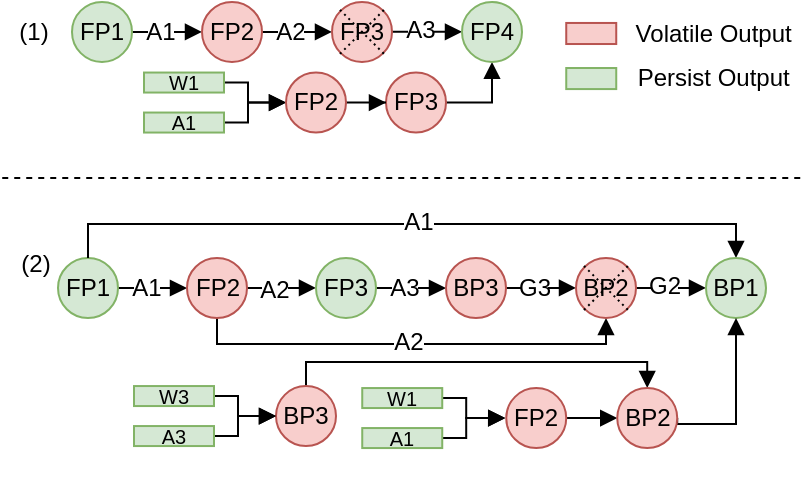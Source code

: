 <mxfile version="24.6.4" type="github">
  <diagram name="第 1 页" id="exxtyzK5mEHW63nPCY5l">
    <mxGraphModel dx="477" dy="275" grid="1" gridSize="10" guides="1" tooltips="1" connect="1" arrows="1" fold="1" page="1" pageScale="1" pageWidth="827" pageHeight="1169" math="0" shadow="0">
      <root>
        <mxCell id="0" />
        <mxCell id="1" parent="0" />
        <mxCell id="8KLUfpKSG-2EB14KAqdA-8" style="edgeStyle=orthogonalEdgeStyle;rounded=0;orthogonalLoop=1;jettySize=auto;html=1;entryX=0.5;entryY=1;entryDx=0;entryDy=0;endArrow=block;endFill=1;" parent="1" source="8KLUfpKSG-2EB14KAqdA-9" target="8KLUfpKSG-2EB14KAqdA-133" edge="1">
          <mxGeometry relative="1" as="geometry">
            <mxPoint x="399" y="222" as="targetPoint" />
          </mxGeometry>
        </mxCell>
        <mxCell id="8KLUfpKSG-2EB14KAqdA-9" value="FP3" style="ellipse;whiteSpace=wrap;html=1;aspect=fixed;fillColor=#f8cecc;strokeColor=#b85450;" parent="1" vertex="1">
          <mxGeometry x="400" y="227.27" width="30" height="30" as="geometry" />
        </mxCell>
        <mxCell id="8KLUfpKSG-2EB14KAqdA-15" style="edgeStyle=orthogonalEdgeStyle;rounded=0;orthogonalLoop=1;jettySize=auto;html=1;entryX=0;entryY=0.5;entryDx=0;entryDy=0;endArrow=block;endFill=1;" parent="1" source="8KLUfpKSG-2EB14KAqdA-16" edge="1">
          <mxGeometry relative="1" as="geometry">
            <Array as="points">
              <mxPoint x="331" y="232.27" />
              <mxPoint x="331" y="242.27" />
            </Array>
            <mxPoint x="350" y="242.27" as="targetPoint" />
          </mxGeometry>
        </mxCell>
        <mxCell id="8KLUfpKSG-2EB14KAqdA-16" value="&lt;p style=&quot;line-height: 100%;&quot;&gt;&lt;font style=&quot;font-size: 10px;&quot;&gt;W1&lt;/font&gt;&lt;/p&gt;" style="rounded=0;whiteSpace=wrap;html=1;align=center;fillColor=#d5e8d4;strokeColor=#82b366;" parent="1" vertex="1">
          <mxGeometry x="279" y="227.27" width="40" height="10" as="geometry" />
        </mxCell>
        <mxCell id="8KLUfpKSG-2EB14KAqdA-17" style="edgeStyle=orthogonalEdgeStyle;rounded=0;orthogonalLoop=1;jettySize=auto;html=1;entryX=0;entryY=0.5;entryDx=0;entryDy=0;endArrow=block;endFill=1;" parent="1" source="8KLUfpKSG-2EB14KAqdA-18" edge="1">
          <mxGeometry relative="1" as="geometry">
            <Array as="points">
              <mxPoint x="331" y="252.27" />
              <mxPoint x="331" y="242.27" />
            </Array>
            <mxPoint x="350" y="242.27" as="targetPoint" />
          </mxGeometry>
        </mxCell>
        <mxCell id="8KLUfpKSG-2EB14KAqdA-18" value="&lt;p style=&quot;line-height: 100%;&quot;&gt;&lt;font style=&quot;font-size: 10px;&quot;&gt;A1&lt;/font&gt;&lt;/p&gt;" style="rounded=0;whiteSpace=wrap;html=1;fillColor=#d5e8d4;strokeColor=#82b366;" parent="1" vertex="1">
          <mxGeometry x="279" y="247.27" width="40" height="10" as="geometry" />
        </mxCell>
        <mxCell id="8KLUfpKSG-2EB14KAqdA-19" style="edgeStyle=orthogonalEdgeStyle;rounded=0;orthogonalLoop=1;jettySize=auto;html=1;entryX=0;entryY=0.5;entryDx=0;entryDy=0;endArrow=block;endFill=1;" parent="1" source="8KLUfpKSG-2EB14KAqdA-20" target="8KLUfpKSG-2EB14KAqdA-22" edge="1">
          <mxGeometry relative="1" as="geometry" />
        </mxCell>
        <mxCell id="8KLUfpKSG-2EB14KAqdA-20" value="FP1" style="ellipse;whiteSpace=wrap;html=1;aspect=fixed;fillColor=#d5e8d4;strokeColor=#82b366;" parent="1" vertex="1">
          <mxGeometry x="236" y="320" width="30" height="30" as="geometry" />
        </mxCell>
        <mxCell id="8KLUfpKSG-2EB14KAqdA-21" style="edgeStyle=orthogonalEdgeStyle;rounded=0;orthogonalLoop=1;jettySize=auto;html=1;entryX=0;entryY=0.5;entryDx=0;entryDy=0;endArrow=block;endFill=1;" parent="1" source="8KLUfpKSG-2EB14KAqdA-22" target="8KLUfpKSG-2EB14KAqdA-24" edge="1">
          <mxGeometry relative="1" as="geometry" />
        </mxCell>
        <mxCell id="8KLUfpKSG-2EB14KAqdA-67" style="edgeStyle=orthogonalEdgeStyle;rounded=0;orthogonalLoop=1;jettySize=auto;html=1;entryX=0.5;entryY=1;entryDx=0;entryDy=0;exitX=0.5;exitY=1;exitDx=0;exitDy=0;endSize=6;endArrow=block;endFill=1;" parent="1" source="8KLUfpKSG-2EB14KAqdA-22" target="8KLUfpKSG-2EB14KAqdA-62" edge="1">
          <mxGeometry relative="1" as="geometry">
            <mxPoint x="305" y="350" as="sourcePoint" />
            <mxPoint x="454" y="350" as="targetPoint" />
            <Array as="points">
              <mxPoint x="316" y="363" />
              <mxPoint x="510" y="363" />
            </Array>
          </mxGeometry>
        </mxCell>
        <mxCell id="8KLUfpKSG-2EB14KAqdA-22" value="FP2" style="ellipse;whiteSpace=wrap;html=1;aspect=fixed;fillColor=#f8cecc;strokeColor=#b85450;" parent="1" vertex="1">
          <mxGeometry x="300.5" y="320" width="30" height="30" as="geometry" />
        </mxCell>
        <mxCell id="8KLUfpKSG-2EB14KAqdA-23" style="edgeStyle=orthogonalEdgeStyle;rounded=0;orthogonalLoop=1;jettySize=auto;html=1;entryX=0;entryY=0.5;entryDx=0;entryDy=0;endArrow=block;endFill=1;" parent="1" source="8KLUfpKSG-2EB14KAqdA-24" target="8KLUfpKSG-2EB14KAqdA-25" edge="1">
          <mxGeometry relative="1" as="geometry">
            <Array as="points">
              <mxPoint x="380" y="335" />
              <mxPoint x="380" y="335" />
            </Array>
          </mxGeometry>
        </mxCell>
        <mxCell id="8KLUfpKSG-2EB14KAqdA-70" style="edgeStyle=orthogonalEdgeStyle;rounded=0;orthogonalLoop=1;jettySize=auto;html=1;entryX=0.5;entryY=0;entryDx=0;entryDy=0;exitX=0.5;exitY=0;exitDx=0;exitDy=0;endArrow=block;endFill=1;" parent="1" source="8KLUfpKSG-2EB14KAqdA-20" target="8KLUfpKSG-2EB14KAqdA-69" edge="1">
          <mxGeometry relative="1" as="geometry">
            <Array as="points">
              <mxPoint x="251" y="303" />
              <mxPoint x="575" y="303" />
            </Array>
          </mxGeometry>
        </mxCell>
        <mxCell id="8KLUfpKSG-2EB14KAqdA-24" value="FP3" style="ellipse;whiteSpace=wrap;html=1;aspect=fixed;fillColor=#d5e8d4;strokeColor=#82b366;" parent="1" vertex="1">
          <mxGeometry x="365" y="319.97" width="30" height="30" as="geometry" />
        </mxCell>
        <mxCell id="8KLUfpKSG-2EB14KAqdA-63" style="edgeStyle=orthogonalEdgeStyle;rounded=0;orthogonalLoop=1;jettySize=auto;html=1;entryX=0;entryY=0.5;entryDx=0;entryDy=0;endArrow=block;endFill=1;" parent="1" source="8KLUfpKSG-2EB14KAqdA-25" target="8KLUfpKSG-2EB14KAqdA-62" edge="1">
          <mxGeometry relative="1" as="geometry">
            <Array as="points">
              <mxPoint x="438" y="335" />
            </Array>
          </mxGeometry>
        </mxCell>
        <mxCell id="8KLUfpKSG-2EB14KAqdA-25" value="BP3" style="ellipse;whiteSpace=wrap;html=1;aspect=fixed;fillColor=#f8cecc;strokeColor=#b85450;" parent="1" vertex="1">
          <mxGeometry x="430" y="320" width="30" height="30" as="geometry" />
        </mxCell>
        <mxCell id="8KLUfpKSG-2EB14KAqdA-91" style="edgeStyle=orthogonalEdgeStyle;rounded=0;orthogonalLoop=1;jettySize=auto;html=1;entryX=0.5;entryY=0;entryDx=0;entryDy=0;endArrow=block;endFill=1;exitX=0.5;exitY=0;exitDx=0;exitDy=0;" parent="1" source="8KLUfpKSG-2EB14KAqdA-27" target="8KLUfpKSG-2EB14KAqdA-84" edge="1">
          <mxGeometry relative="1" as="geometry">
            <mxPoint x="360" y="383.03" as="sourcePoint" />
            <mxPoint x="530.62" y="382.03" as="targetPoint" />
            <Array as="points">
              <mxPoint x="360" y="372.03" />
              <mxPoint x="531" y="372.03" />
            </Array>
          </mxGeometry>
        </mxCell>
        <mxCell id="8KLUfpKSG-2EB14KAqdA-27" value="BP3" style="ellipse;whiteSpace=wrap;html=1;aspect=fixed;fillColor=#f8cecc;strokeColor=#b85450;" parent="1" vertex="1">
          <mxGeometry x="345" y="384.03" width="30" height="30" as="geometry" />
        </mxCell>
        <mxCell id="8KLUfpKSG-2EB14KAqdA-33" style="edgeStyle=orthogonalEdgeStyle;rounded=0;orthogonalLoop=1;jettySize=auto;html=1;entryX=0;entryY=0.5;entryDx=0;entryDy=0;endArrow=block;endFill=1;" parent="1" source="8KLUfpKSG-2EB14KAqdA-34" target="8KLUfpKSG-2EB14KAqdA-27" edge="1">
          <mxGeometry relative="1" as="geometry">
            <Array as="points">
              <mxPoint x="326" y="389.03" />
              <mxPoint x="326" y="399.03" />
            </Array>
          </mxGeometry>
        </mxCell>
        <mxCell id="8KLUfpKSG-2EB14KAqdA-34" value="&lt;p style=&quot;line-height: 100%;&quot;&gt;&lt;font style=&quot;font-size: 10px;&quot;&gt;W3&lt;/font&gt;&lt;/p&gt;" style="rounded=0;whiteSpace=wrap;html=1;fillColor=#d5e8d4;strokeColor=#82b366;" parent="1" vertex="1">
          <mxGeometry x="274" y="384.03" width="40" height="10" as="geometry" />
        </mxCell>
        <mxCell id="8KLUfpKSG-2EB14KAqdA-35" style="edgeStyle=orthogonalEdgeStyle;rounded=0;orthogonalLoop=1;jettySize=auto;html=1;entryX=0;entryY=0.5;entryDx=0;entryDy=0;endArrow=block;endFill=1;" parent="1" source="8KLUfpKSG-2EB14KAqdA-36" target="8KLUfpKSG-2EB14KAqdA-27" edge="1">
          <mxGeometry relative="1" as="geometry">
            <Array as="points">
              <mxPoint x="326" y="409.03" />
              <mxPoint x="326" y="399.03" />
            </Array>
          </mxGeometry>
        </mxCell>
        <mxCell id="8KLUfpKSG-2EB14KAqdA-36" value="&lt;p style=&quot;line-height: 100%;&quot;&gt;&lt;font style=&quot;font-size: 10px;&quot;&gt;A3&lt;/font&gt;&lt;/p&gt;" style="rounded=0;whiteSpace=wrap;html=1;fillColor=#d5e8d4;strokeColor=#82b366;" parent="1" vertex="1">
          <mxGeometry x="274" y="404.03" width="40" height="10" as="geometry" />
        </mxCell>
        <mxCell id="8KLUfpKSG-2EB14KAqdA-37" value="(1)" style="text;html=1;align=center;verticalAlign=middle;whiteSpace=wrap;rounded=0;" parent="1" vertex="1">
          <mxGeometry x="214" y="191.97" width="20" height="30" as="geometry" />
        </mxCell>
        <mxCell id="8KLUfpKSG-2EB14KAqdA-38" value="(2)" style="text;html=1;align=center;verticalAlign=middle;whiteSpace=wrap;rounded=0;" parent="1" vertex="1">
          <mxGeometry x="210" y="307.97" width="30" height="30" as="geometry" />
        </mxCell>
        <mxCell id="8KLUfpKSG-2EB14KAqdA-59" style="edgeStyle=orthogonalEdgeStyle;rounded=0;orthogonalLoop=1;jettySize=auto;html=1;endArrow=block;endFill=1;" parent="1" source="8KLUfpKSG-2EB14KAqdA-58" target="8KLUfpKSG-2EB14KAqdA-9" edge="1">
          <mxGeometry relative="1" as="geometry" />
        </mxCell>
        <mxCell id="8KLUfpKSG-2EB14KAqdA-58" value="FP2" style="ellipse;whiteSpace=wrap;html=1;aspect=fixed;fillColor=#f8cecc;strokeColor=#b85450;" parent="1" vertex="1">
          <mxGeometry x="350" y="227.27" width="30" height="30" as="geometry" />
        </mxCell>
        <mxCell id="8KLUfpKSG-2EB14KAqdA-68" style="edgeStyle=orthogonalEdgeStyle;rounded=0;orthogonalLoop=1;jettySize=auto;html=1;endArrow=block;endFill=1;entryX=0;entryY=0.5;entryDx=0;entryDy=0;" parent="1" source="8KLUfpKSG-2EB14KAqdA-62" target="8KLUfpKSG-2EB14KAqdA-69" edge="1">
          <mxGeometry relative="1" as="geometry">
            <mxPoint x="490" y="335" as="targetPoint" />
          </mxGeometry>
        </mxCell>
        <mxCell id="8KLUfpKSG-2EB14KAqdA-62" value="BP2" style="ellipse;whiteSpace=wrap;html=1;aspect=fixed;fillColor=#f8cecc;strokeColor=#b85450;" parent="1" vertex="1">
          <mxGeometry x="495" y="319.97" width="30" height="30" as="geometry" />
        </mxCell>
        <mxCell id="8KLUfpKSG-2EB14KAqdA-65" style="rounded=0;orthogonalLoop=1;jettySize=auto;html=1;exitX=0;exitY=0;exitDx=0;exitDy=0;entryX=0.86;entryY=0.868;entryDx=0;entryDy=0;strokeWidth=1;dashed=1;endArrow=none;endFill=0;dashPattern=1 2;entryPerimeter=0;" parent="1" edge="1">
          <mxGeometry relative="1" as="geometry">
            <mxPoint x="499" y="323.97" as="sourcePoint" />
            <mxPoint x="521" y="345.97" as="targetPoint" />
          </mxGeometry>
        </mxCell>
        <mxCell id="8KLUfpKSG-2EB14KAqdA-66" style="rounded=0;orthogonalLoop=1;jettySize=auto;html=1;exitX=0;exitY=1;exitDx=0;exitDy=0;entryX=0.859;entryY=0.132;entryDx=0;entryDy=0;dashed=1;endArrow=none;endFill=0;dashPattern=1 2;entryPerimeter=0;" parent="1" edge="1">
          <mxGeometry relative="1" as="geometry">
            <mxPoint x="499" y="345.97" as="sourcePoint" />
            <mxPoint x="521" y="323.97" as="targetPoint" />
          </mxGeometry>
        </mxCell>
        <mxCell id="8KLUfpKSG-2EB14KAqdA-69" value="BP1" style="ellipse;whiteSpace=wrap;html=1;aspect=fixed;fillColor=#d5e8d4;strokeColor=#82b366;" parent="1" vertex="1">
          <mxGeometry x="560" y="319.97" width="30" height="30" as="geometry" />
        </mxCell>
        <mxCell id="8KLUfpKSG-2EB14KAqdA-72" value="A2" style="text;html=1;align=center;verticalAlign=middle;whiteSpace=wrap;rounded=0;fillColor=default;" parent="1" vertex="1">
          <mxGeometry x="404" y="357" width="15" height="9.97" as="geometry" />
        </mxCell>
        <mxCell id="8KLUfpKSG-2EB14KAqdA-75" value="A1" style="text;html=1;align=center;verticalAlign=middle;whiteSpace=wrap;rounded=0;fillColor=default;" parent="1" vertex="1">
          <mxGeometry x="409" y="292" width="15" height="20" as="geometry" />
        </mxCell>
        <mxCell id="8KLUfpKSG-2EB14KAqdA-76" value="G2" style="text;html=1;align=center;verticalAlign=middle;whiteSpace=wrap;rounded=0;fillColor=default;" parent="1" vertex="1">
          <mxGeometry x="533" y="323.97" width="13" height="20" as="geometry" />
        </mxCell>
        <mxCell id="8KLUfpKSG-2EB14KAqdA-79" style="edgeStyle=orthogonalEdgeStyle;rounded=0;orthogonalLoop=1;jettySize=auto;html=1;entryX=0;entryY=0.5;entryDx=0;entryDy=0;endArrow=block;endFill=1;" parent="1" source="8KLUfpKSG-2EB14KAqdA-80" edge="1">
          <mxGeometry relative="1" as="geometry">
            <Array as="points">
              <mxPoint x="440.12" y="390.03" />
              <mxPoint x="440.12" y="400.03" />
            </Array>
            <mxPoint x="459.61" y="400.03" as="targetPoint" />
          </mxGeometry>
        </mxCell>
        <mxCell id="8KLUfpKSG-2EB14KAqdA-80" value="&lt;p style=&quot;line-height: 100%;&quot;&gt;&lt;font style=&quot;font-size: 10px;&quot;&gt;W1&lt;/font&gt;&lt;/p&gt;" style="rounded=0;whiteSpace=wrap;html=1;fillColor=#d5e8d4;strokeColor=#82b366;" parent="1" vertex="1">
          <mxGeometry x="388.12" y="385.03" width="40" height="10" as="geometry" />
        </mxCell>
        <mxCell id="8KLUfpKSG-2EB14KAqdA-81" style="edgeStyle=orthogonalEdgeStyle;rounded=0;orthogonalLoop=1;jettySize=auto;html=1;entryX=0;entryY=0.5;entryDx=0;entryDy=0;endArrow=block;endFill=1;" parent="1" source="8KLUfpKSG-2EB14KAqdA-82" edge="1">
          <mxGeometry relative="1" as="geometry">
            <Array as="points">
              <mxPoint x="440.12" y="410.03" />
              <mxPoint x="440.12" y="400.03" />
            </Array>
            <mxPoint x="459.61" y="400.03" as="targetPoint" />
          </mxGeometry>
        </mxCell>
        <mxCell id="8KLUfpKSG-2EB14KAqdA-82" value="&lt;p style=&quot;line-height: 100%;&quot;&gt;&lt;font style=&quot;font-size: 10px;&quot;&gt;A1&lt;/font&gt;&lt;/p&gt;" style="rounded=0;whiteSpace=wrap;html=1;fillColor=#d5e8d4;strokeColor=#82b366;" parent="1" vertex="1">
          <mxGeometry x="388.12" y="405.03" width="40" height="10" as="geometry" />
        </mxCell>
        <mxCell id="8KLUfpKSG-2EB14KAqdA-85" style="rounded=0;orthogonalLoop=1;jettySize=auto;html=1;entryX=0;entryY=0.5;entryDx=0;entryDy=0;exitX=1;exitY=0.5;exitDx=0;exitDy=0;endArrow=block;endFill=1;" parent="1" source="8KLUfpKSG-2EB14KAqdA-83" target="8KLUfpKSG-2EB14KAqdA-84" edge="1">
          <mxGeometry relative="1" as="geometry">
            <mxPoint x="514.87" y="381.03" as="targetPoint" />
          </mxGeometry>
        </mxCell>
        <mxCell id="8KLUfpKSG-2EB14KAqdA-83" value="FP2" style="ellipse;whiteSpace=wrap;html=1;aspect=fixed;fillColor=#f8cecc;strokeColor=#b85450;" parent="1" vertex="1">
          <mxGeometry x="460.12" y="385.03" width="30" height="30" as="geometry" />
        </mxCell>
        <mxCell id="8KLUfpKSG-2EB14KAqdA-86" style="edgeStyle=orthogonalEdgeStyle;rounded=0;orthogonalLoop=1;jettySize=auto;html=1;entryX=0.5;entryY=1;entryDx=0;entryDy=0;endArrow=block;endFill=1;exitX=1;exitY=0.5;exitDx=0;exitDy=0;" parent="1" source="8KLUfpKSG-2EB14KAqdA-84" target="8KLUfpKSG-2EB14KAqdA-69" edge="1">
          <mxGeometry relative="1" as="geometry">
            <Array as="points">
              <mxPoint x="575" y="403" />
            </Array>
          </mxGeometry>
        </mxCell>
        <mxCell id="8KLUfpKSG-2EB14KAqdA-84" value="BP2" style="ellipse;whiteSpace=wrap;html=1;aspect=fixed;fillColor=#f8cecc;strokeColor=#b85450;" parent="1" vertex="1">
          <mxGeometry x="515.62" y="385.03" width="30" height="30" as="geometry" />
        </mxCell>
        <mxCell id="8KLUfpKSG-2EB14KAqdA-116" value="" style="rounded=0;whiteSpace=wrap;html=1;fillColor=#f8cecc;strokeColor=#b85450;" parent="1" vertex="1">
          <mxGeometry x="490.12" y="202.48" width="25" height="10.53" as="geometry" />
        </mxCell>
        <mxCell id="8KLUfpKSG-2EB14KAqdA-117" value="" style="rounded=0;whiteSpace=wrap;html=1;fillColor=#d5e8d4;strokeColor=#82b366;" parent="1" vertex="1">
          <mxGeometry x="490.12" y="225.01" width="25" height="10.53" as="geometry" />
        </mxCell>
        <mxCell id="8KLUfpKSG-2EB14KAqdA-118" value="Volatile Output&amp;nbsp;" style="text;html=1;align=center;verticalAlign=middle;whiteSpace=wrap;rounded=0;" parent="1" vertex="1">
          <mxGeometry x="522.12" y="200.75" width="87" height="14" as="geometry" />
        </mxCell>
        <mxCell id="8KLUfpKSG-2EB14KAqdA-119" value="Persist Output&amp;nbsp;" style="text;html=1;align=center;verticalAlign=middle;whiteSpace=wrap;rounded=0;" parent="1" vertex="1">
          <mxGeometry x="522.12" y="223.27" width="87" height="14" as="geometry" />
        </mxCell>
        <mxCell id="8KLUfpKSG-2EB14KAqdA-120" value="G3" style="text;html=1;align=center;verticalAlign=middle;whiteSpace=wrap;rounded=0;fillColor=default;" parent="1" vertex="1">
          <mxGeometry x="468" y="324.97" width="13" height="20" as="geometry" />
        </mxCell>
        <mxCell id="8KLUfpKSG-2EB14KAqdA-122" value="A3" style="text;html=1;align=center;verticalAlign=middle;whiteSpace=wrap;rounded=0;fillColor=default;" parent="1" vertex="1">
          <mxGeometry x="403" y="325" width="13" height="20" as="geometry" />
        </mxCell>
        <mxCell id="8KLUfpKSG-2EB14KAqdA-123" value="A2" style="text;html=1;align=center;verticalAlign=middle;whiteSpace=wrap;rounded=0;fillColor=default;" parent="1" vertex="1">
          <mxGeometry x="338" y="325.97" width="13" height="20" as="geometry" />
        </mxCell>
        <mxCell id="8KLUfpKSG-2EB14KAqdA-124" value="A1" style="text;html=1;align=center;verticalAlign=middle;whiteSpace=wrap;rounded=0;fillColor=default;" parent="1" vertex="1">
          <mxGeometry x="274" y="325" width="13" height="20" as="geometry" />
        </mxCell>
        <mxCell id="8KLUfpKSG-2EB14KAqdA-125" style="edgeStyle=orthogonalEdgeStyle;rounded=0;orthogonalLoop=1;jettySize=auto;html=1;entryX=0;entryY=0.5;entryDx=0;entryDy=0;endArrow=block;endFill=1;" parent="1" source="8KLUfpKSG-2EB14KAqdA-126" target="8KLUfpKSG-2EB14KAqdA-128" edge="1">
          <mxGeometry relative="1" as="geometry">
            <Array as="points">
              <mxPoint x="258" y="206.97" />
              <mxPoint x="258" y="206.97" />
            </Array>
          </mxGeometry>
        </mxCell>
        <mxCell id="8KLUfpKSG-2EB14KAqdA-126" value="FP1" style="ellipse;whiteSpace=wrap;html=1;aspect=fixed;fillColor=#d5e8d4;strokeColor=#82b366;" parent="1" vertex="1">
          <mxGeometry x="243" y="191.94" width="30" height="30" as="geometry" />
        </mxCell>
        <mxCell id="8KLUfpKSG-2EB14KAqdA-127" style="edgeStyle=orthogonalEdgeStyle;rounded=0;orthogonalLoop=1;jettySize=auto;html=1;entryX=0;entryY=0.5;entryDx=0;entryDy=0;endArrow=block;endFill=1;" parent="1" source="8KLUfpKSG-2EB14KAqdA-128" target="8KLUfpKSG-2EB14KAqdA-130" edge="1">
          <mxGeometry relative="1" as="geometry">
            <Array as="points">
              <mxPoint x="316" y="206.97" />
            </Array>
          </mxGeometry>
        </mxCell>
        <mxCell id="8KLUfpKSG-2EB14KAqdA-128" value="FP2" style="ellipse;whiteSpace=wrap;html=1;aspect=fixed;fillColor=#f8cecc;strokeColor=#b85450;" parent="1" vertex="1">
          <mxGeometry x="308" y="191.97" width="30" height="30" as="geometry" />
        </mxCell>
        <mxCell id="8KLUfpKSG-2EB14KAqdA-129" style="edgeStyle=orthogonalEdgeStyle;rounded=0;orthogonalLoop=1;jettySize=auto;html=1;endArrow=block;endFill=1;entryX=0;entryY=0.5;entryDx=0;entryDy=0;" parent="1" source="8KLUfpKSG-2EB14KAqdA-130" target="8KLUfpKSG-2EB14KAqdA-133" edge="1">
          <mxGeometry relative="1" as="geometry">
            <mxPoint x="368" y="206.97" as="targetPoint" />
          </mxGeometry>
        </mxCell>
        <mxCell id="8KLUfpKSG-2EB14KAqdA-130" value="FP3" style="ellipse;whiteSpace=wrap;html=1;aspect=fixed;fillColor=#f8cecc;strokeColor=#b85450;" parent="1" vertex="1">
          <mxGeometry x="373" y="191.94" width="30" height="30" as="geometry" />
        </mxCell>
        <mxCell id="8KLUfpKSG-2EB14KAqdA-131" style="rounded=0;orthogonalLoop=1;jettySize=auto;html=1;exitX=0;exitY=0;exitDx=0;exitDy=0;entryX=0.86;entryY=0.868;entryDx=0;entryDy=0;strokeWidth=1;dashed=1;endArrow=none;endFill=0;dashPattern=1 2;entryPerimeter=0;" parent="1" edge="1">
          <mxGeometry relative="1" as="geometry">
            <mxPoint x="377" y="195.94" as="sourcePoint" />
            <mxPoint x="399" y="217.94" as="targetPoint" />
          </mxGeometry>
        </mxCell>
        <mxCell id="8KLUfpKSG-2EB14KAqdA-132" style="rounded=0;orthogonalLoop=1;jettySize=auto;html=1;exitX=0;exitY=1;exitDx=0;exitDy=0;entryX=0.859;entryY=0.132;entryDx=0;entryDy=0;dashed=1;endArrow=none;endFill=0;dashPattern=1 2;entryPerimeter=0;" parent="1" edge="1">
          <mxGeometry relative="1" as="geometry">
            <mxPoint x="377" y="217.94" as="sourcePoint" />
            <mxPoint x="399" y="195.94" as="targetPoint" />
          </mxGeometry>
        </mxCell>
        <mxCell id="8KLUfpKSG-2EB14KAqdA-133" value="FP4" style="ellipse;whiteSpace=wrap;html=1;aspect=fixed;fillColor=#d5e8d4;strokeColor=#82b366;" parent="1" vertex="1">
          <mxGeometry x="438" y="191.94" width="30" height="30" as="geometry" />
        </mxCell>
        <mxCell id="8KLUfpKSG-2EB14KAqdA-134" value="A3" style="text;html=1;align=center;verticalAlign=middle;whiteSpace=wrap;rounded=0;fillColor=default;" parent="1" vertex="1">
          <mxGeometry x="411" y="195.94" width="13" height="20" as="geometry" />
        </mxCell>
        <mxCell id="8KLUfpKSG-2EB14KAqdA-135" value="A2" style="text;html=1;align=center;verticalAlign=middle;whiteSpace=wrap;rounded=0;fillColor=default;" parent="1" vertex="1">
          <mxGeometry x="346" y="196.94" width="13" height="20" as="geometry" />
        </mxCell>
        <mxCell id="8KLUfpKSG-2EB14KAqdA-136" value="A1" style="text;html=1;align=center;verticalAlign=middle;whiteSpace=wrap;rounded=0;fillColor=default;" parent="1" vertex="1">
          <mxGeometry x="281" y="196.97" width="13" height="20" as="geometry" />
        </mxCell>
        <mxCell id="V3wMPZ3x_eNGzYl4v8lG-2" value="" style="endArrow=none;dashed=1;html=1;rounded=0;" edge="1" parent="1">
          <mxGeometry width="50" height="50" relative="1" as="geometry">
            <mxPoint x="208.12" y="280" as="sourcePoint" />
            <mxPoint x="608.12" y="280" as="targetPoint" />
          </mxGeometry>
        </mxCell>
      </root>
    </mxGraphModel>
  </diagram>
</mxfile>
